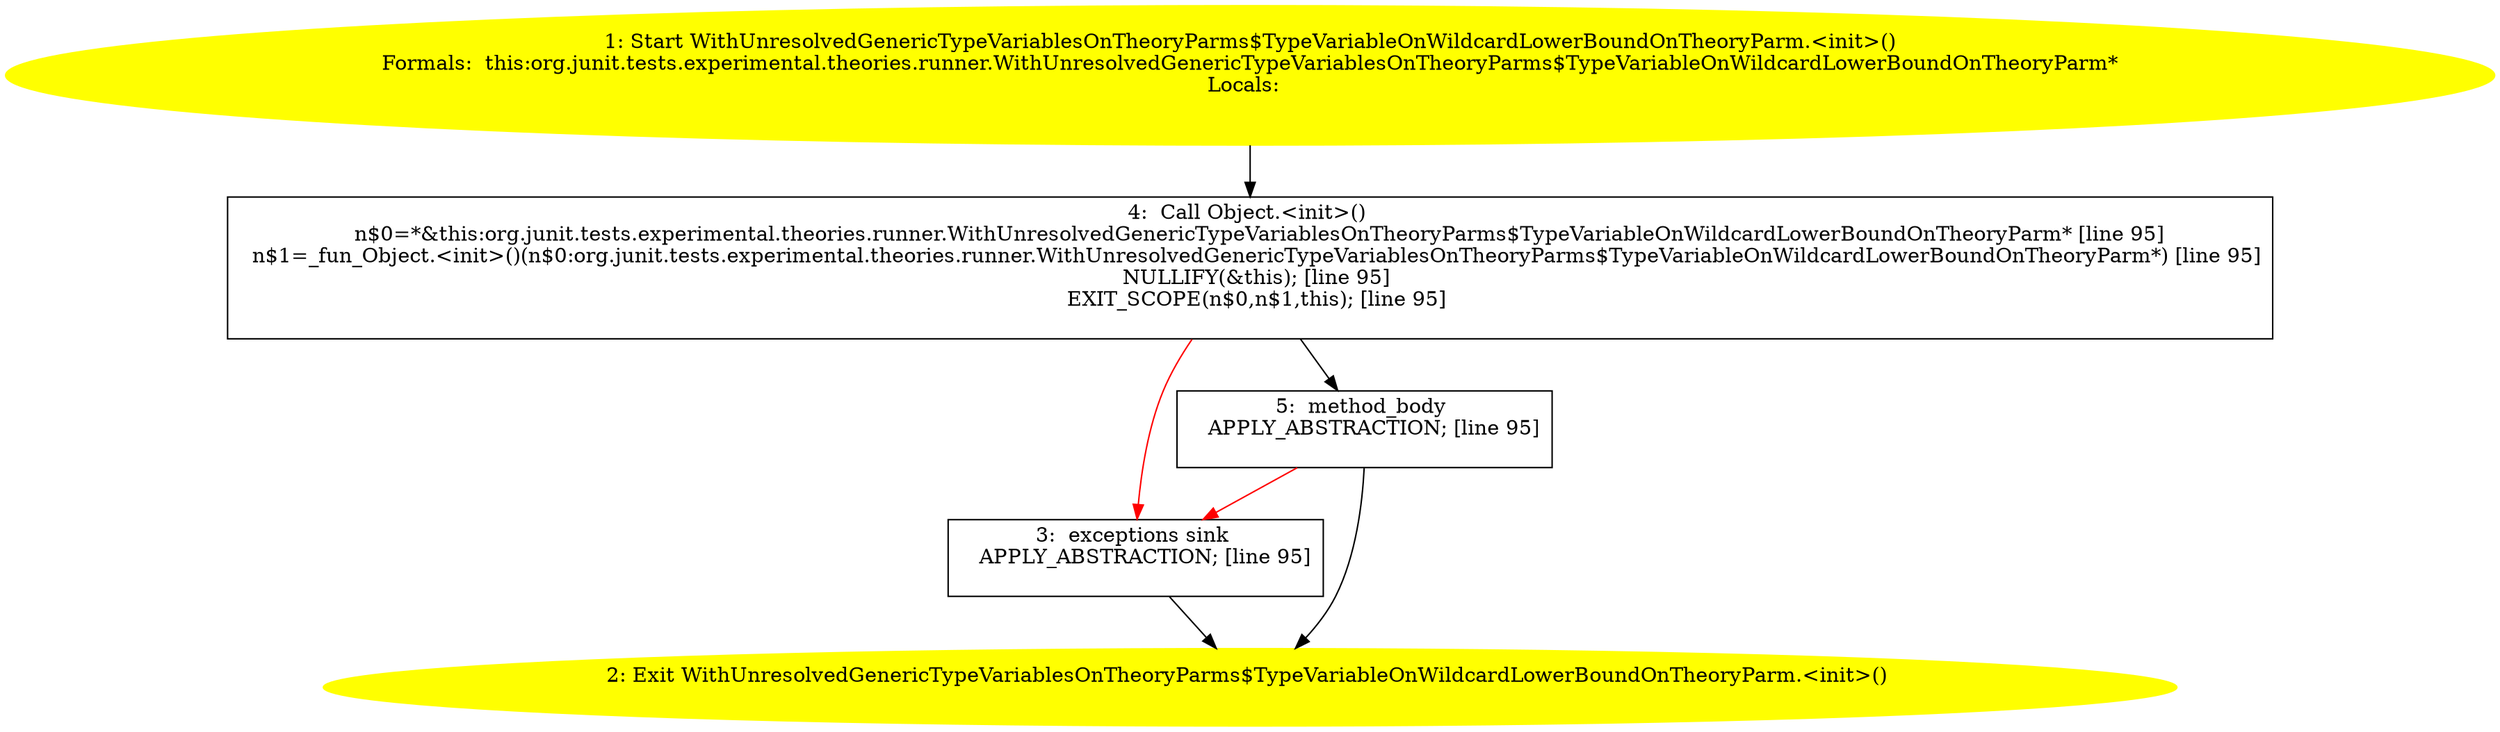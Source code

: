 /* @generated */
digraph cfg {
"org.junit.tests.experimental.theories.runner.WithUnresolvedGenericTypeVariablesOnTheoryParms$TypeVar.5cdd36b5df1a1fa83c7cd9804de06a84_1" [label="1: Start WithUnresolvedGenericTypeVariablesOnTheoryParms$TypeVariableOnWildcardLowerBoundOnTheoryParm.<init>()\nFormals:  this:org.junit.tests.experimental.theories.runner.WithUnresolvedGenericTypeVariablesOnTheoryParms$TypeVariableOnWildcardLowerBoundOnTheoryParm*\nLocals:  \n  " color=yellow style=filled]
	

	 "org.junit.tests.experimental.theories.runner.WithUnresolvedGenericTypeVariablesOnTheoryParms$TypeVar.5cdd36b5df1a1fa83c7cd9804de06a84_1" -> "org.junit.tests.experimental.theories.runner.WithUnresolvedGenericTypeVariablesOnTheoryParms$TypeVar.5cdd36b5df1a1fa83c7cd9804de06a84_4" ;
"org.junit.tests.experimental.theories.runner.WithUnresolvedGenericTypeVariablesOnTheoryParms$TypeVar.5cdd36b5df1a1fa83c7cd9804de06a84_2" [label="2: Exit WithUnresolvedGenericTypeVariablesOnTheoryParms$TypeVariableOnWildcardLowerBoundOnTheoryParm.<init>() \n  " color=yellow style=filled]
	

"org.junit.tests.experimental.theories.runner.WithUnresolvedGenericTypeVariablesOnTheoryParms$TypeVar.5cdd36b5df1a1fa83c7cd9804de06a84_3" [label="3:  exceptions sink \n   APPLY_ABSTRACTION; [line 95]\n " shape="box"]
	

	 "org.junit.tests.experimental.theories.runner.WithUnresolvedGenericTypeVariablesOnTheoryParms$TypeVar.5cdd36b5df1a1fa83c7cd9804de06a84_3" -> "org.junit.tests.experimental.theories.runner.WithUnresolvedGenericTypeVariablesOnTheoryParms$TypeVar.5cdd36b5df1a1fa83c7cd9804de06a84_2" ;
"org.junit.tests.experimental.theories.runner.WithUnresolvedGenericTypeVariablesOnTheoryParms$TypeVar.5cdd36b5df1a1fa83c7cd9804de06a84_4" [label="4:  Call Object.<init>() \n   n$0=*&this:org.junit.tests.experimental.theories.runner.WithUnresolvedGenericTypeVariablesOnTheoryParms$TypeVariableOnWildcardLowerBoundOnTheoryParm* [line 95]\n  n$1=_fun_Object.<init>()(n$0:org.junit.tests.experimental.theories.runner.WithUnresolvedGenericTypeVariablesOnTheoryParms$TypeVariableOnWildcardLowerBoundOnTheoryParm*) [line 95]\n  NULLIFY(&this); [line 95]\n  EXIT_SCOPE(n$0,n$1,this); [line 95]\n " shape="box"]
	

	 "org.junit.tests.experimental.theories.runner.WithUnresolvedGenericTypeVariablesOnTheoryParms$TypeVar.5cdd36b5df1a1fa83c7cd9804de06a84_4" -> "org.junit.tests.experimental.theories.runner.WithUnresolvedGenericTypeVariablesOnTheoryParms$TypeVar.5cdd36b5df1a1fa83c7cd9804de06a84_5" ;
	 "org.junit.tests.experimental.theories.runner.WithUnresolvedGenericTypeVariablesOnTheoryParms$TypeVar.5cdd36b5df1a1fa83c7cd9804de06a84_4" -> "org.junit.tests.experimental.theories.runner.WithUnresolvedGenericTypeVariablesOnTheoryParms$TypeVar.5cdd36b5df1a1fa83c7cd9804de06a84_3" [color="red" ];
"org.junit.tests.experimental.theories.runner.WithUnresolvedGenericTypeVariablesOnTheoryParms$TypeVar.5cdd36b5df1a1fa83c7cd9804de06a84_5" [label="5:  method_body \n   APPLY_ABSTRACTION; [line 95]\n " shape="box"]
	

	 "org.junit.tests.experimental.theories.runner.WithUnresolvedGenericTypeVariablesOnTheoryParms$TypeVar.5cdd36b5df1a1fa83c7cd9804de06a84_5" -> "org.junit.tests.experimental.theories.runner.WithUnresolvedGenericTypeVariablesOnTheoryParms$TypeVar.5cdd36b5df1a1fa83c7cd9804de06a84_2" ;
	 "org.junit.tests.experimental.theories.runner.WithUnresolvedGenericTypeVariablesOnTheoryParms$TypeVar.5cdd36b5df1a1fa83c7cd9804de06a84_5" -> "org.junit.tests.experimental.theories.runner.WithUnresolvedGenericTypeVariablesOnTheoryParms$TypeVar.5cdd36b5df1a1fa83c7cd9804de06a84_3" [color="red" ];
}
